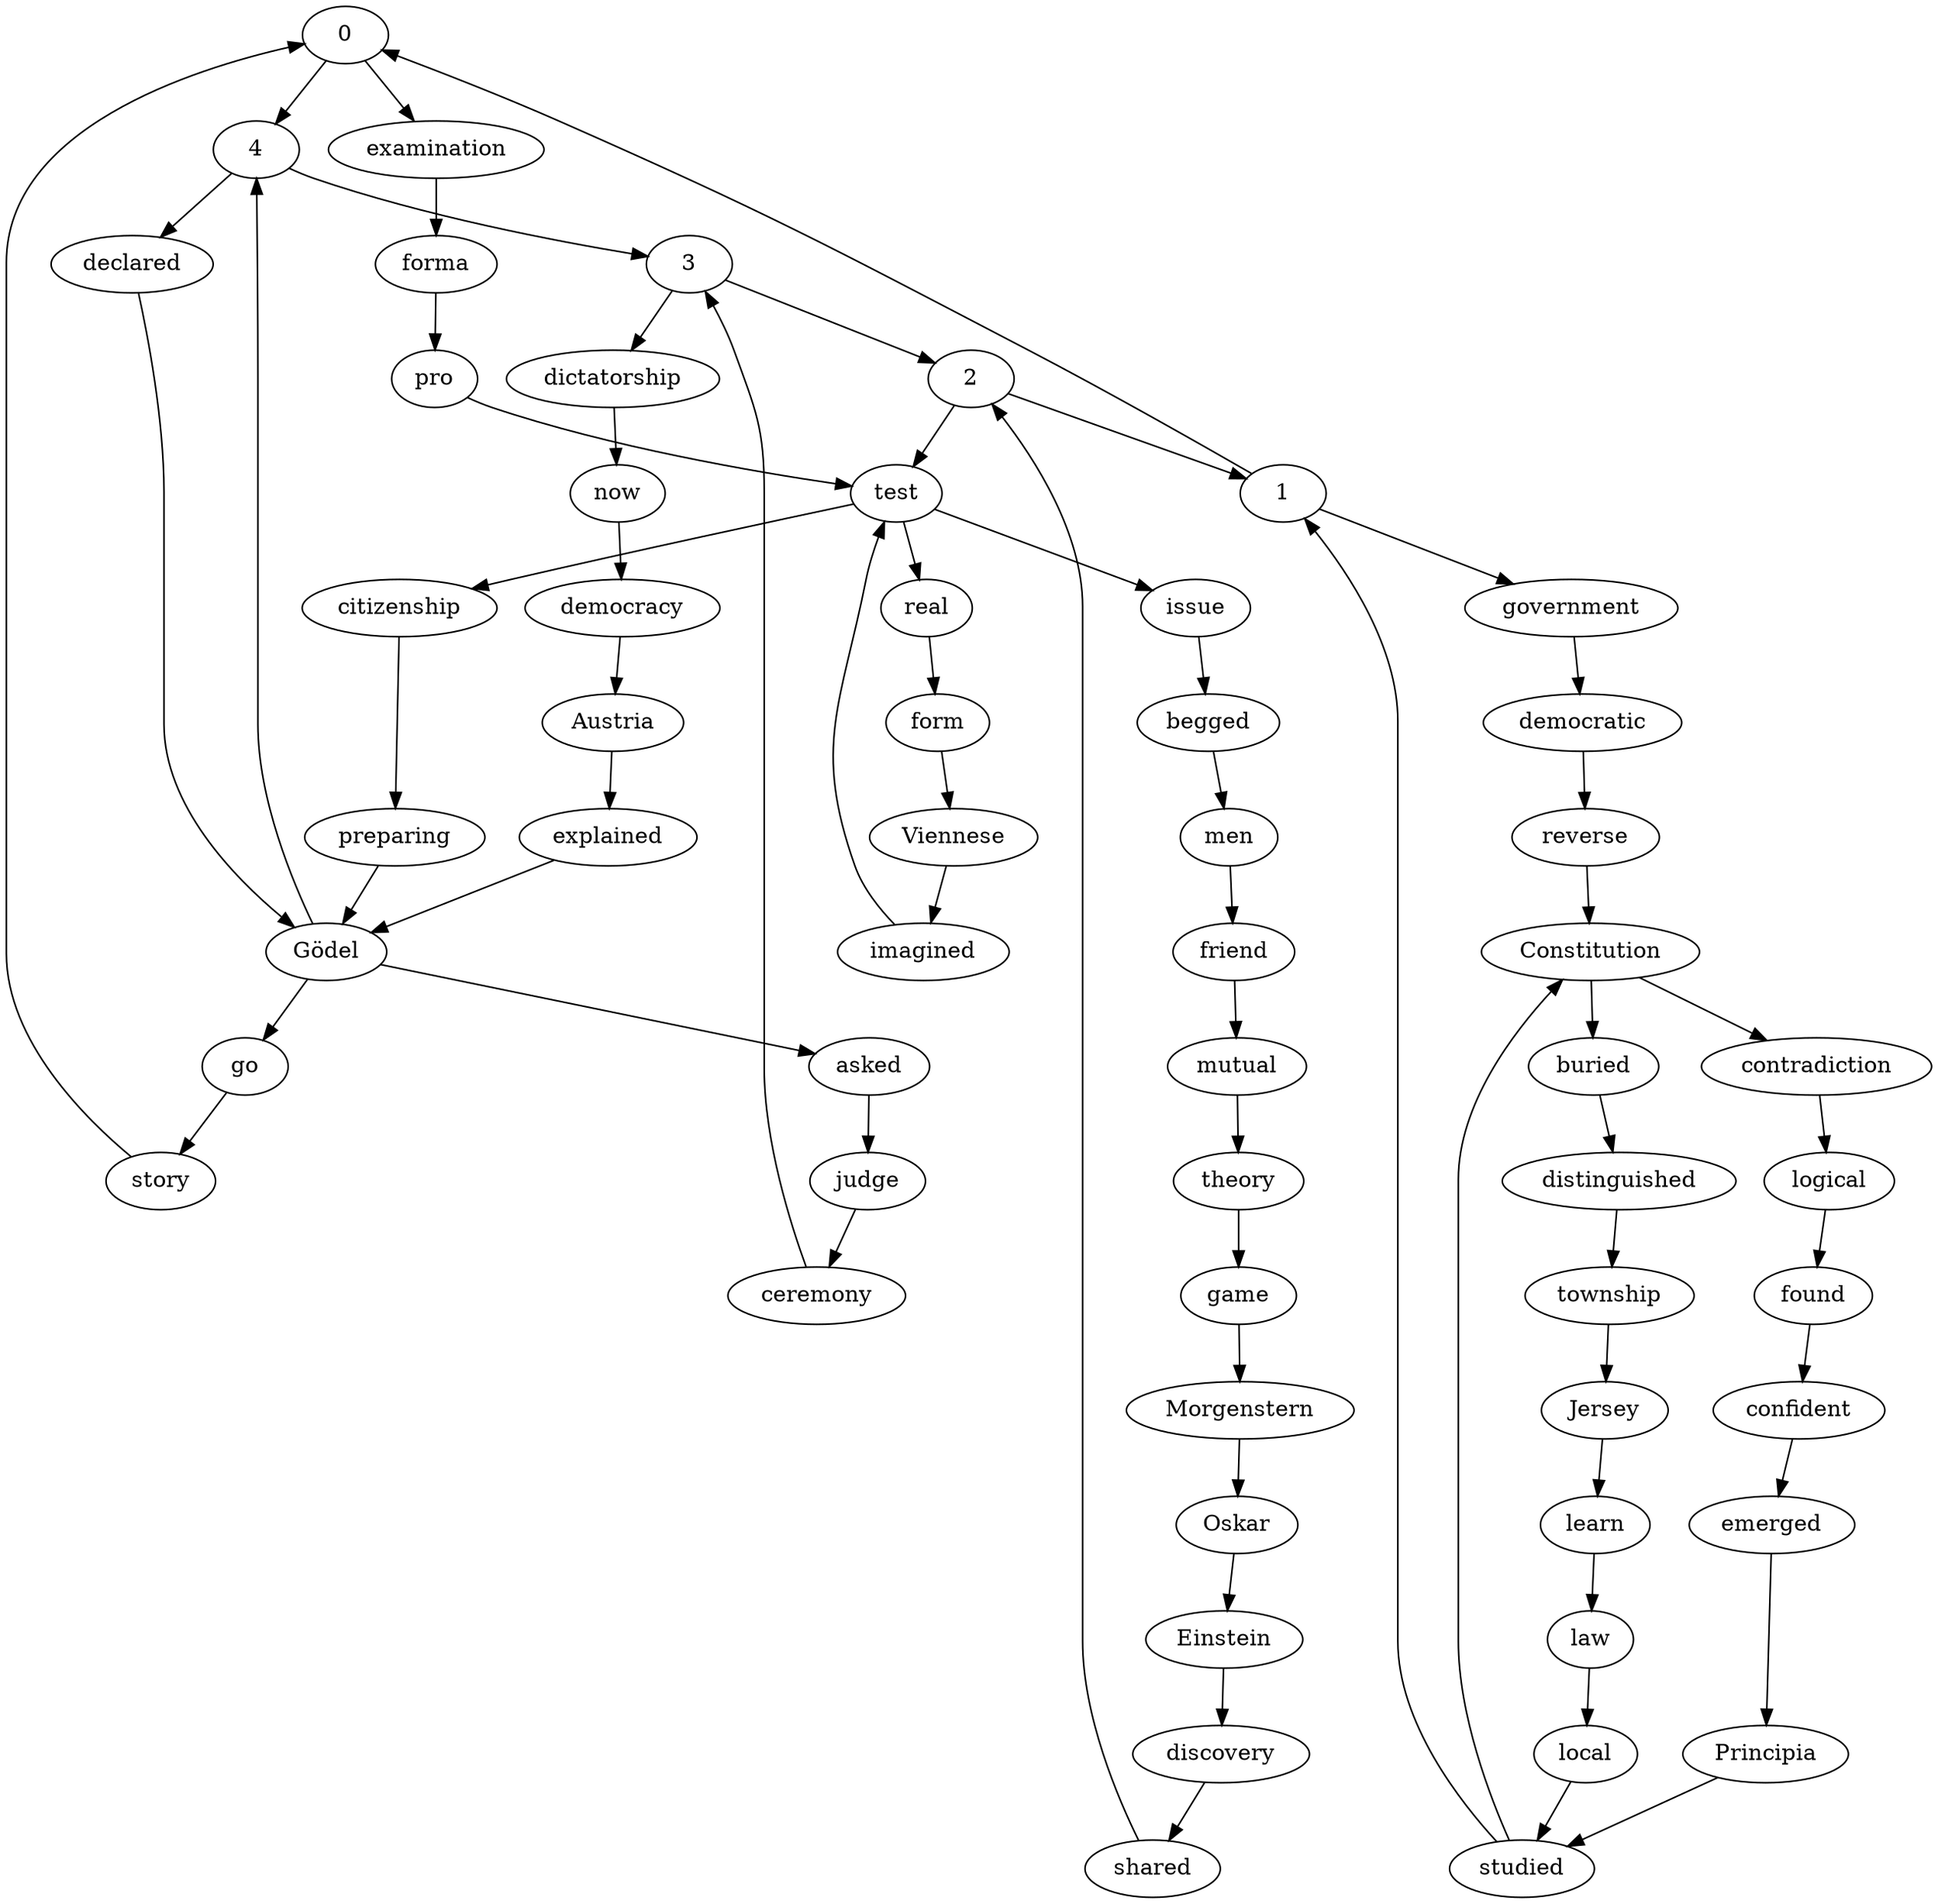 strict digraph "" {
	0 -> 4;
	0 -> examination;
	4 -> 3;
	4 -> declared;
	story -> 0;
	examination -> forma;
	go -> story;
	Gödel -> 4;
	Gödel -> go;
	Gödel -> asked;
	preparing -> Gödel;
	citizenship -> preparing;
	test -> citizenship;
	test -> real;
	test -> issue;
	imagined -> test;
	Viennese -> imagined;
	form -> Viennese;
	real -> form;
	pro -> test;
	forma -> pro;
	1 -> 0;
	1 -> government;
	studied -> 1;
	studied -> Constitution;
	government -> democratic;
	local -> studied;
	law -> local;
	learn -> law;
	Jersey -> learn;
	township -> Jersey;
	distinguished -> township;
	buried -> distinguished;
	Constitution -> buried;
	Constitution -> contradiction;
	Principia -> studied;
	emerged -> Principia;
	confident -> emerged;
	found -> confident;
	logical -> found;
	contradiction -> logical;
	reverse -> Constitution;
	democratic -> reverse;
	2 -> test;
	2 -> 1;
	shared -> 2;
	discovery -> shared;
	Einstein -> discovery;
	Oskar -> Einstein;
	Morgenstern -> Oskar;
	game -> Morgenstern;
	theory -> game;
	mutual -> theory;
	friend -> mutual;
	men -> friend;
	begged -> men;
	issue -> begged;
	3 -> 2;
	3 -> dictatorship;
	ceremony -> 3;
	dictatorship -> now;
	judge -> ceremony;
	asked -> judge;
	explained -> Gödel;
	Austria -> explained;
	democracy -> Austria;
	now -> democracy;
	declared -> Gödel;
}
